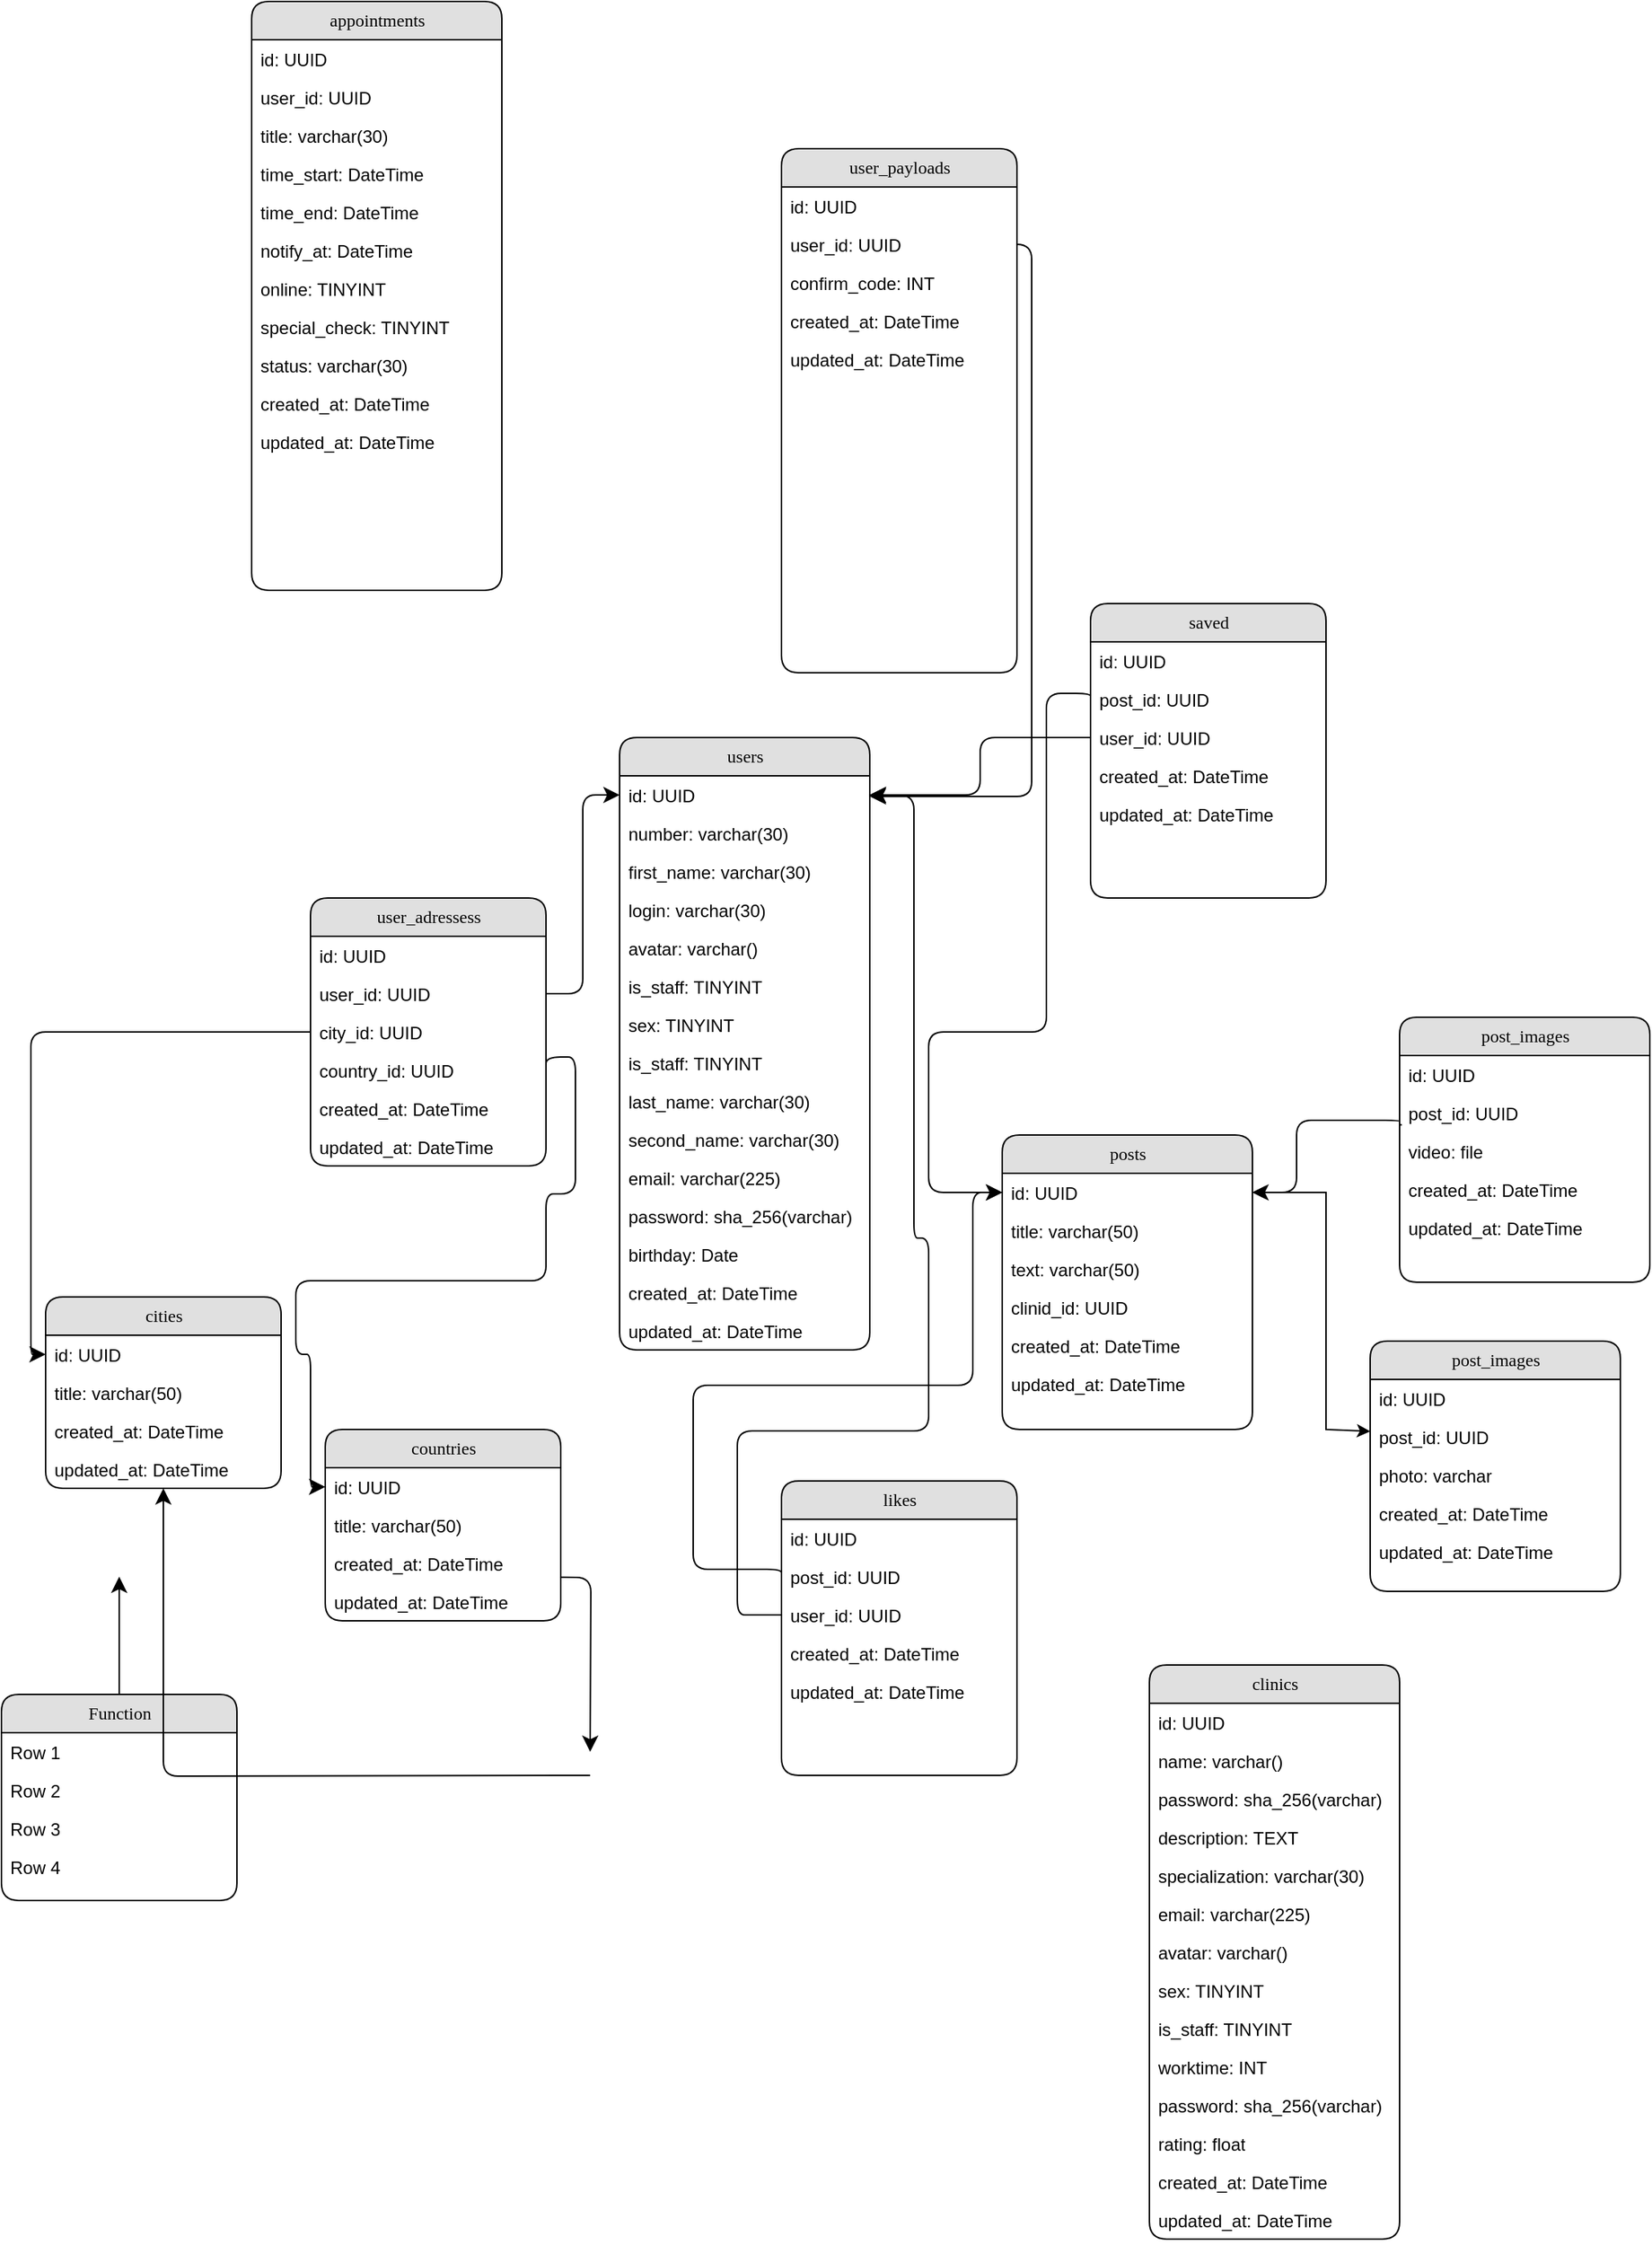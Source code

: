 <mxfile version="24.6.4" type="github">
  <diagram name="Page-1" id="b520641d-4fe3-3701-9064-5fc419738815">
    <mxGraphModel dx="1259" dy="1517" grid="1" gridSize="10" guides="1" tooltips="1" connect="1" arrows="1" fold="1" page="1" pageScale="1" pageWidth="1100" pageHeight="850" background="none" math="0" shadow="0">
      <root>
        <mxCell id="0" />
        <mxCell id="1" parent="0" />
        <mxCell id="21ea969265ad0168-10" value="users" style="swimlane;html=1;fontStyle=0;childLayout=stackLayout;horizontal=1;startSize=26;fillColor=#e0e0e0;horizontalStack=0;resizeParent=1;resizeLast=0;collapsible=1;marginBottom=0;swimlaneFillColor=#ffffff;align=center;rounded=1;shadow=0;comic=0;labelBackgroundColor=none;strokeWidth=1;fontFamily=Verdana;fontSize=12" parent="1" vertex="1">
          <mxGeometry x="580" y="-80" width="170" height="416" as="geometry">
            <mxRectangle x="580" y="-80" width="70" height="30" as="alternateBounds" />
          </mxGeometry>
        </mxCell>
        <mxCell id="21ea969265ad0168-11" value="id: UUID" style="text;html=1;strokeColor=none;fillColor=none;spacingLeft=4;spacingRight=4;whiteSpace=wrap;overflow=hidden;rotatable=0;points=[[0,0.5],[1,0.5]];portConstraint=eastwest;" parent="21ea969265ad0168-10" vertex="1">
          <mxGeometry y="26" width="170" height="26" as="geometry" />
        </mxCell>
        <mxCell id="21ea969265ad0168-12" value="number: varchar(30)" style="text;html=1;strokeColor=none;fillColor=none;spacingLeft=4;spacingRight=4;whiteSpace=wrap;overflow=hidden;rotatable=0;points=[[0,0.5],[1,0.5]];portConstraint=eastwest;" parent="21ea969265ad0168-10" vertex="1">
          <mxGeometry y="52" width="170" height="26" as="geometry" />
        </mxCell>
        <mxCell id="EZbsTzuhCGrnGk-oZidi-22" value="first_name: varchar(30)" style="text;html=1;strokeColor=none;fillColor=none;spacingLeft=4;spacingRight=4;whiteSpace=wrap;overflow=hidden;rotatable=0;points=[[0,0.5],[1,0.5]];portConstraint=eastwest;" vertex="1" parent="21ea969265ad0168-10">
          <mxGeometry y="78" width="170" height="26" as="geometry" />
        </mxCell>
        <mxCell id="EZbsTzuhCGrnGk-oZidi-29" value="login: varchar(30&lt;span style=&quot;background-color: initial;&quot;&gt;)&lt;/span&gt;" style="text;html=1;strokeColor=none;fillColor=none;spacingLeft=4;spacingRight=4;whiteSpace=wrap;overflow=hidden;rotatable=0;points=[[0,0.5],[1,0.5]];portConstraint=eastwest;" vertex="1" parent="21ea969265ad0168-10">
          <mxGeometry y="104" width="170" height="26" as="geometry" />
        </mxCell>
        <mxCell id="EZbsTzuhCGrnGk-oZidi-27" value="avatar: varchar(&lt;span style=&quot;background-color: initial;&quot;&gt;)&lt;/span&gt;" style="text;html=1;strokeColor=none;fillColor=none;spacingLeft=4;spacingRight=4;whiteSpace=wrap;overflow=hidden;rotatable=0;points=[[0,0.5],[1,0.5]];portConstraint=eastwest;" vertex="1" parent="21ea969265ad0168-10">
          <mxGeometry y="130" width="170" height="26" as="geometry" />
        </mxCell>
        <mxCell id="EZbsTzuhCGrnGk-oZidi-115" value="is_staff: TINYINT" style="text;html=1;strokeColor=none;fillColor=none;spacingLeft=4;spacingRight=4;whiteSpace=wrap;overflow=hidden;rotatable=0;points=[[0,0.5],[1,0.5]];portConstraint=eastwest;" vertex="1" parent="21ea969265ad0168-10">
          <mxGeometry y="156" width="170" height="26" as="geometry" />
        </mxCell>
        <mxCell id="EZbsTzuhCGrnGk-oZidi-25" value="sex: TINYINT" style="text;html=1;strokeColor=none;fillColor=none;spacingLeft=4;spacingRight=4;whiteSpace=wrap;overflow=hidden;rotatable=0;points=[[0,0.5],[1,0.5]];portConstraint=eastwest;" vertex="1" parent="21ea969265ad0168-10">
          <mxGeometry y="182" width="170" height="26" as="geometry" />
        </mxCell>
        <mxCell id="EZbsTzuhCGrnGk-oZidi-28" value="is_staff: TINYINT" style="text;html=1;strokeColor=none;fillColor=none;spacingLeft=4;spacingRight=4;whiteSpace=wrap;overflow=hidden;rotatable=0;points=[[0,0.5],[1,0.5]];portConstraint=eastwest;" vertex="1" parent="21ea969265ad0168-10">
          <mxGeometry y="208" width="170" height="26" as="geometry" />
        </mxCell>
        <mxCell id="EZbsTzuhCGrnGk-oZidi-24" value="last_name: varchar(30)" style="text;html=1;strokeColor=none;fillColor=none;spacingLeft=4;spacingRight=4;whiteSpace=wrap;overflow=hidden;rotatable=0;points=[[0,0.5],[1,0.5]];portConstraint=eastwest;" vertex="1" parent="21ea969265ad0168-10">
          <mxGeometry y="234" width="170" height="26" as="geometry" />
        </mxCell>
        <mxCell id="EZbsTzuhCGrnGk-oZidi-23" value="second_name: varchar(30)" style="text;html=1;strokeColor=none;fillColor=none;spacingLeft=4;spacingRight=4;whiteSpace=wrap;overflow=hidden;rotatable=0;points=[[0,0.5],[1,0.5]];portConstraint=eastwest;" vertex="1" parent="21ea969265ad0168-10">
          <mxGeometry y="260" width="170" height="26" as="geometry" />
        </mxCell>
        <mxCell id="21ea969265ad0168-52" value="email: varchar(225)" style="text;html=1;strokeColor=none;fillColor=none;spacingLeft=4;spacingRight=4;whiteSpace=wrap;overflow=hidden;rotatable=0;points=[[0,0.5],[1,0.5]];portConstraint=eastwest;" parent="21ea969265ad0168-10" vertex="1">
          <mxGeometry y="286" width="170" height="26" as="geometry" />
        </mxCell>
        <mxCell id="21ea969265ad0168-13" value="password: sha_256(varchar)" style="text;html=1;strokeColor=none;fillColor=none;spacingLeft=4;spacingRight=4;whiteSpace=wrap;overflow=hidden;rotatable=0;points=[[0,0.5],[1,0.5]];portConstraint=eastwest;" parent="21ea969265ad0168-10" vertex="1">
          <mxGeometry y="312" width="170" height="26" as="geometry" />
        </mxCell>
        <mxCell id="EZbsTzuhCGrnGk-oZidi-1" value="birthday: Date" style="text;html=1;strokeColor=none;fillColor=none;spacingLeft=4;spacingRight=4;whiteSpace=wrap;overflow=hidden;rotatable=0;points=[[0,0.5],[1,0.5]];portConstraint=eastwest;" vertex="1" parent="21ea969265ad0168-10">
          <mxGeometry y="338" width="170" height="26" as="geometry" />
        </mxCell>
        <mxCell id="EZbsTzuhCGrnGk-oZidi-26" value="created_at: DateTime" style="text;html=1;strokeColor=none;fillColor=none;spacingLeft=4;spacingRight=4;whiteSpace=wrap;overflow=hidden;rotatable=0;points=[[0,0.5],[1,0.5]];portConstraint=eastwest;" vertex="1" parent="21ea969265ad0168-10">
          <mxGeometry y="364" width="170" height="26" as="geometry" />
        </mxCell>
        <mxCell id="EZbsTzuhCGrnGk-oZidi-2" value="updated_at: DateTime" style="text;html=1;strokeColor=none;fillColor=none;spacingLeft=4;spacingRight=4;whiteSpace=wrap;overflow=hidden;rotatable=0;points=[[0,0.5],[1,0.5]];portConstraint=eastwest;" vertex="1" parent="21ea969265ad0168-10">
          <mxGeometry y="390" width="170" height="26" as="geometry" />
        </mxCell>
        <mxCell id="21ea969265ad0168-14" value="user_adressess" style="swimlane;html=1;fontStyle=0;childLayout=stackLayout;horizontal=1;startSize=26;fillColor=#e0e0e0;horizontalStack=0;resizeParent=1;resizeLast=0;collapsible=1;marginBottom=0;swimlaneFillColor=#ffffff;align=center;rounded=1;shadow=0;comic=0;labelBackgroundColor=none;strokeWidth=1;fontFamily=Verdana;fontSize=12" parent="1" vertex="1">
          <mxGeometry x="370" y="29" width="160" height="182" as="geometry" />
        </mxCell>
        <mxCell id="21ea969265ad0168-15" value="id: UUID" style="text;html=1;strokeColor=none;fillColor=none;spacingLeft=4;spacingRight=4;whiteSpace=wrap;overflow=hidden;rotatable=0;points=[[0,0.5],[1,0.5]];portConstraint=eastwest;" parent="21ea969265ad0168-14" vertex="1">
          <mxGeometry y="26" width="160" height="26" as="geometry" />
        </mxCell>
        <mxCell id="21ea969265ad0168-16" value="user_id: UUID" style="text;html=1;strokeColor=none;fillColor=none;spacingLeft=4;spacingRight=4;whiteSpace=wrap;overflow=hidden;rotatable=0;points=[[0,0.5],[1,0.5]];portConstraint=eastwest;" parent="21ea969265ad0168-14" vertex="1">
          <mxGeometry y="52" width="160" height="26" as="geometry" />
        </mxCell>
        <mxCell id="21ea969265ad0168-17" value="city_id: UUID" style="text;html=1;strokeColor=none;fillColor=none;spacingLeft=4;spacingRight=4;whiteSpace=wrap;overflow=hidden;rotatable=0;points=[[0,0.5],[1,0.5]];portConstraint=eastwest;" parent="21ea969265ad0168-14" vertex="1">
          <mxGeometry y="78" width="160" height="26" as="geometry" />
        </mxCell>
        <mxCell id="EZbsTzuhCGrnGk-oZidi-7" value="country_id: UUID" style="text;html=1;strokeColor=none;fillColor=none;spacingLeft=4;spacingRight=4;whiteSpace=wrap;overflow=hidden;rotatable=0;points=[[0,0.5],[1,0.5]];portConstraint=eastwest;" vertex="1" parent="21ea969265ad0168-14">
          <mxGeometry y="104" width="160" height="26" as="geometry" />
        </mxCell>
        <mxCell id="EZbsTzuhCGrnGk-oZidi-3" value="created_at: DateTime" style="text;html=1;strokeColor=none;fillColor=none;spacingLeft=4;spacingRight=4;whiteSpace=wrap;overflow=hidden;rotatable=0;points=[[0,0.5],[1,0.5]];portConstraint=eastwest;" vertex="1" parent="21ea969265ad0168-14">
          <mxGeometry y="130" width="160" height="26" as="geometry" />
        </mxCell>
        <mxCell id="EZbsTzuhCGrnGk-oZidi-4" value="updated_at: DateTime" style="text;html=1;strokeColor=none;fillColor=none;spacingLeft=4;spacingRight=4;whiteSpace=wrap;overflow=hidden;rotatable=0;points=[[0,0.5],[1,0.5]];portConstraint=eastwest;" vertex="1" parent="21ea969265ad0168-14">
          <mxGeometry y="156" width="160" height="26" as="geometry" />
        </mxCell>
        <mxCell id="21ea969265ad0168-18" value="Function" style="swimlane;html=1;fontStyle=0;childLayout=stackLayout;horizontal=1;startSize=26;fillColor=#e0e0e0;horizontalStack=0;resizeParent=1;resizeLast=0;collapsible=1;marginBottom=0;swimlaneFillColor=#ffffff;align=center;rounded=1;shadow=0;comic=0;labelBackgroundColor=none;strokeWidth=1;fontFamily=Verdana;fontSize=12" parent="1" vertex="1">
          <mxGeometry x="160" y="570" width="160" height="140" as="geometry" />
        </mxCell>
        <mxCell id="21ea969265ad0168-19" value="Row 1" style="text;html=1;strokeColor=none;fillColor=none;spacingLeft=4;spacingRight=4;whiteSpace=wrap;overflow=hidden;rotatable=0;points=[[0,0.5],[1,0.5]];portConstraint=eastwest;" parent="21ea969265ad0168-18" vertex="1">
          <mxGeometry y="26" width="160" height="26" as="geometry" />
        </mxCell>
        <mxCell id="21ea969265ad0168-20" value="Row 2" style="text;html=1;strokeColor=none;fillColor=none;spacingLeft=4;spacingRight=4;whiteSpace=wrap;overflow=hidden;rotatable=0;points=[[0,0.5],[1,0.5]];portConstraint=eastwest;" parent="21ea969265ad0168-18" vertex="1">
          <mxGeometry y="52" width="160" height="26" as="geometry" />
        </mxCell>
        <mxCell id="21ea969265ad0168-51" value="Row 3" style="text;html=1;strokeColor=none;fillColor=none;spacingLeft=4;spacingRight=4;whiteSpace=wrap;overflow=hidden;rotatable=0;points=[[0,0.5],[1,0.5]];portConstraint=eastwest;" parent="21ea969265ad0168-18" vertex="1">
          <mxGeometry y="78" width="160" height="26" as="geometry" />
        </mxCell>
        <mxCell id="21ea969265ad0168-21" value="Row 4" style="text;html=1;strokeColor=none;fillColor=none;spacingLeft=4;spacingRight=4;whiteSpace=wrap;overflow=hidden;rotatable=0;points=[[0,0.5],[1,0.5]];portConstraint=eastwest;" parent="21ea969265ad0168-18" vertex="1">
          <mxGeometry y="104" width="160" height="26" as="geometry" />
        </mxCell>
        <mxCell id="21ea969265ad0168-22" value="cities" style="swimlane;html=1;fontStyle=0;childLayout=stackLayout;horizontal=1;startSize=26;fillColor=#e0e0e0;horizontalStack=0;resizeParent=1;resizeLast=0;collapsible=1;marginBottom=0;swimlaneFillColor=#ffffff;align=center;rounded=1;shadow=0;comic=0;labelBackgroundColor=none;strokeWidth=1;fontFamily=Verdana;fontSize=12" parent="1" vertex="1">
          <mxGeometry x="190" y="300" width="160" height="130" as="geometry" />
        </mxCell>
        <mxCell id="21ea969265ad0168-23" value="id: UUID" style="text;html=1;strokeColor=none;fillColor=none;spacingLeft=4;spacingRight=4;whiteSpace=wrap;overflow=hidden;rotatable=0;points=[[0,0.5],[1,0.5]];portConstraint=eastwest;" parent="21ea969265ad0168-22" vertex="1">
          <mxGeometry y="26" width="160" height="26" as="geometry" />
        </mxCell>
        <mxCell id="21ea969265ad0168-24" value="title: varchar(50)" style="text;html=1;strokeColor=none;fillColor=none;spacingLeft=4;spacingRight=4;whiteSpace=wrap;overflow=hidden;rotatable=0;points=[[0,0.5],[1,0.5]];portConstraint=eastwest;" parent="21ea969265ad0168-22" vertex="1">
          <mxGeometry y="52" width="160" height="26" as="geometry" />
        </mxCell>
        <mxCell id="EZbsTzuhCGrnGk-oZidi-5" value="created_at: DateTime" style="text;html=1;strokeColor=none;fillColor=none;spacingLeft=4;spacingRight=4;whiteSpace=wrap;overflow=hidden;rotatable=0;points=[[0,0.5],[1,0.5]];portConstraint=eastwest;" vertex="1" parent="21ea969265ad0168-22">
          <mxGeometry y="78" width="160" height="26" as="geometry" />
        </mxCell>
        <mxCell id="EZbsTzuhCGrnGk-oZidi-6" value="updated_at: DateTime" style="text;html=1;strokeColor=none;fillColor=none;spacingLeft=4;spacingRight=4;whiteSpace=wrap;overflow=hidden;rotatable=0;points=[[0,0.5],[1,0.5]];portConstraint=eastwest;" vertex="1" parent="21ea969265ad0168-22">
          <mxGeometry y="104" width="160" height="26" as="geometry" />
        </mxCell>
        <mxCell id="21ea969265ad0168-31" style="edgeStyle=none;html=1;labelBackgroundColor=none;startFill=0;startSize=8;endFill=1;endSize=8;fontFamily=Verdana;fontSize=12;" parent="1" source="21ea969265ad0168-18" edge="1">
          <mxGeometry relative="1" as="geometry">
            <mxPoint x="240" y="490" as="targetPoint" />
          </mxGeometry>
        </mxCell>
        <mxCell id="21ea969265ad0168-34" value="" style="edgeStyle=orthogonalEdgeStyle;html=1;labelBackgroundColor=none;startFill=0;startSize=8;endFill=1;endSize=8;fontFamily=Verdana;fontSize=12;" parent="1" edge="1">
          <mxGeometry x="-0.134" y="32" relative="1" as="geometry">
            <mxPoint as="offset" />
            <mxPoint x="447.514" y="490" as="sourcePoint" />
            <mxPoint x="560" y="609" as="targetPoint" />
          </mxGeometry>
        </mxCell>
        <mxCell id="21ea969265ad0168-35" style="edgeStyle=orthogonalEdgeStyle;html=1;labelBackgroundColor=none;startFill=0;startSize=8;endFill=1;endSize=8;fontFamily=Verdana;fontSize=12;entryX=0;entryY=0.5;entryDx=0;entryDy=0;" parent="1" source="21ea969265ad0168-17" target="21ea969265ad0168-23" edge="1">
          <mxGeometry relative="1" as="geometry">
            <Array as="points" />
          </mxGeometry>
        </mxCell>
        <mxCell id="21ea969265ad0168-37" style="edgeStyle=orthogonalEdgeStyle;html=1;labelBackgroundColor=none;startFill=0;startSize=8;endFill=1;endSize=8;fontFamily=Verdana;fontSize=12;" parent="1" target="21ea969265ad0168-22" edge="1">
          <mxGeometry relative="1" as="geometry">
            <mxPoint x="560" y="625" as="sourcePoint" />
          </mxGeometry>
        </mxCell>
        <mxCell id="21ea969265ad0168-42" style="edgeStyle=orthogonalEdgeStyle;html=1;exitX=1;exitY=0.5;entryX=0;entryY=0.5;labelBackgroundColor=none;startFill=0;startSize=8;endFill=1;endSize=8;fontFamily=Verdana;fontSize=12;entryDx=0;entryDy=0;" parent="1" source="21ea969265ad0168-16" target="21ea969265ad0168-11" edge="1">
          <mxGeometry relative="1" as="geometry">
            <Array as="points" />
          </mxGeometry>
        </mxCell>
        <mxCell id="21ea969265ad0168-50" style="edgeStyle=elbowEdgeStyle;html=1;labelBackgroundColor=none;startFill=0;startSize=8;endFill=1;endSize=8;fontFamily=Verdana;fontSize=12;elbow=vertical;exitX=0;exitY=0.5;exitDx=0;exitDy=0;" parent="1" target="21ea969265ad0168-11" edge="1" source="EZbsTzuhCGrnGk-oZidi-16">
          <mxGeometry relative="1" as="geometry">
            <mxPoint x="810.0" y="30.0" as="targetPoint" />
            <mxPoint x="938.13" y="161.44" as="sourcePoint" />
            <Array as="points">
              <mxPoint x="860" y="-40" />
            </Array>
          </mxGeometry>
        </mxCell>
        <mxCell id="EZbsTzuhCGrnGk-oZidi-8" value="countries" style="swimlane;html=1;fontStyle=0;childLayout=stackLayout;horizontal=1;startSize=26;fillColor=#e0e0e0;horizontalStack=0;resizeParent=1;resizeLast=0;collapsible=1;marginBottom=0;swimlaneFillColor=#ffffff;align=center;rounded=1;shadow=0;comic=0;labelBackgroundColor=none;strokeWidth=1;fontFamily=Verdana;fontSize=12" vertex="1" parent="1">
          <mxGeometry x="380" y="390" width="160" height="130" as="geometry" />
        </mxCell>
        <mxCell id="EZbsTzuhCGrnGk-oZidi-9" value="id: UUID" style="text;html=1;strokeColor=none;fillColor=none;spacingLeft=4;spacingRight=4;whiteSpace=wrap;overflow=hidden;rotatable=0;points=[[0,0.5],[1,0.5]];portConstraint=eastwest;" vertex="1" parent="EZbsTzuhCGrnGk-oZidi-8">
          <mxGeometry y="26" width="160" height="26" as="geometry" />
        </mxCell>
        <mxCell id="EZbsTzuhCGrnGk-oZidi-10" value="title: varchar(50)" style="text;html=1;strokeColor=none;fillColor=none;spacingLeft=4;spacingRight=4;whiteSpace=wrap;overflow=hidden;rotatable=0;points=[[0,0.5],[1,0.5]];portConstraint=eastwest;" vertex="1" parent="EZbsTzuhCGrnGk-oZidi-8">
          <mxGeometry y="52" width="160" height="26" as="geometry" />
        </mxCell>
        <mxCell id="EZbsTzuhCGrnGk-oZidi-11" value="created_at: DateTime" style="text;html=1;strokeColor=none;fillColor=none;spacingLeft=4;spacingRight=4;whiteSpace=wrap;overflow=hidden;rotatable=0;points=[[0,0.5],[1,0.5]];portConstraint=eastwest;" vertex="1" parent="EZbsTzuhCGrnGk-oZidi-8">
          <mxGeometry y="78" width="160" height="26" as="geometry" />
        </mxCell>
        <mxCell id="EZbsTzuhCGrnGk-oZidi-12" value="updated_at: DateTime" style="text;html=1;strokeColor=none;fillColor=none;spacingLeft=4;spacingRight=4;whiteSpace=wrap;overflow=hidden;rotatable=0;points=[[0,0.5],[1,0.5]];portConstraint=eastwest;" vertex="1" parent="EZbsTzuhCGrnGk-oZidi-8">
          <mxGeometry y="104" width="160" height="26" as="geometry" />
        </mxCell>
        <mxCell id="EZbsTzuhCGrnGk-oZidi-13" style="edgeStyle=orthogonalEdgeStyle;html=1;labelBackgroundColor=none;startFill=0;startSize=8;endFill=1;endSize=8;fontFamily=Verdana;fontSize=12;exitX=1;exitY=0.5;exitDx=0;exitDy=0;entryX=0;entryY=0.5;entryDx=0;entryDy=0;" edge="1" parent="1" source="EZbsTzuhCGrnGk-oZidi-7" target="EZbsTzuhCGrnGk-oZidi-9">
          <mxGeometry relative="1" as="geometry">
            <Array as="points">
              <mxPoint x="530" y="137" />
              <mxPoint x="550" y="137" />
              <mxPoint x="550" y="230" />
              <mxPoint x="530" y="230" />
              <mxPoint x="530" y="289" />
              <mxPoint x="360" y="289" />
              <mxPoint x="360" y="339" />
              <mxPoint x="370" y="339" />
              <mxPoint x="370" y="429" />
            </Array>
            <mxPoint x="624.5" y="-20" as="sourcePoint" />
            <mxPoint x="704.5" y="302" as="targetPoint" />
          </mxGeometry>
        </mxCell>
        <mxCell id="EZbsTzuhCGrnGk-oZidi-14" value="user_payloads" style="swimlane;html=1;fontStyle=0;childLayout=stackLayout;horizontal=1;startSize=26;fillColor=#e0e0e0;horizontalStack=0;resizeParent=1;resizeLast=0;collapsible=1;marginBottom=0;swimlaneFillColor=#ffffff;align=center;rounded=1;shadow=0;comic=0;labelBackgroundColor=none;strokeWidth=1;fontFamily=Verdana;fontSize=12" vertex="1" parent="1">
          <mxGeometry x="690" y="-480" width="160" height="356" as="geometry" />
        </mxCell>
        <mxCell id="EZbsTzuhCGrnGk-oZidi-15" value="id: UUID" style="text;html=1;strokeColor=none;fillColor=none;spacingLeft=4;spacingRight=4;whiteSpace=wrap;overflow=hidden;rotatable=0;points=[[0,0.5],[1,0.5]];portConstraint=eastwest;" vertex="1" parent="EZbsTzuhCGrnGk-oZidi-14">
          <mxGeometry y="26" width="160" height="26" as="geometry" />
        </mxCell>
        <mxCell id="EZbsTzuhCGrnGk-oZidi-16" value="user_id: UUID" style="text;html=1;strokeColor=none;fillColor=none;spacingLeft=4;spacingRight=4;whiteSpace=wrap;overflow=hidden;rotatable=0;points=[[0,0.5],[1,0.5]];portConstraint=eastwest;" vertex="1" parent="EZbsTzuhCGrnGk-oZidi-14">
          <mxGeometry y="52" width="160" height="26" as="geometry" />
        </mxCell>
        <mxCell id="EZbsTzuhCGrnGk-oZidi-17" value="confirm_code: INT" style="text;html=1;strokeColor=none;fillColor=none;spacingLeft=4;spacingRight=4;whiteSpace=wrap;overflow=hidden;rotatable=0;points=[[0,0.5],[1,0.5]];portConstraint=eastwest;" vertex="1" parent="EZbsTzuhCGrnGk-oZidi-14">
          <mxGeometry y="78" width="160" height="26" as="geometry" />
        </mxCell>
        <mxCell id="EZbsTzuhCGrnGk-oZidi-19" value="created_at: DateTime" style="text;html=1;strokeColor=none;fillColor=none;spacingLeft=4;spacingRight=4;whiteSpace=wrap;overflow=hidden;rotatable=0;points=[[0,0.5],[1,0.5]];portConstraint=eastwest;" vertex="1" parent="EZbsTzuhCGrnGk-oZidi-14">
          <mxGeometry y="104" width="160" height="26" as="geometry" />
        </mxCell>
        <mxCell id="EZbsTzuhCGrnGk-oZidi-20" value="updated_at: DateTime" style="text;html=1;strokeColor=none;fillColor=none;spacingLeft=4;spacingRight=4;whiteSpace=wrap;overflow=hidden;rotatable=0;points=[[0,0.5],[1,0.5]];portConstraint=eastwest;" vertex="1" parent="EZbsTzuhCGrnGk-oZidi-14">
          <mxGeometry y="130" width="160" height="26" as="geometry" />
        </mxCell>
        <mxCell id="EZbsTzuhCGrnGk-oZidi-30" value="posts" style="swimlane;html=1;fontStyle=0;childLayout=stackLayout;horizontal=1;startSize=26;fillColor=#e0e0e0;horizontalStack=0;resizeParent=1;resizeLast=0;collapsible=1;marginBottom=0;swimlaneFillColor=#ffffff;align=center;rounded=1;shadow=0;comic=0;labelBackgroundColor=none;strokeWidth=1;fontFamily=Verdana;fontSize=12" vertex="1" parent="1">
          <mxGeometry x="840" y="190" width="170" height="200" as="geometry">
            <mxRectangle x="580" y="-80" width="70" height="30" as="alternateBounds" />
          </mxGeometry>
        </mxCell>
        <mxCell id="EZbsTzuhCGrnGk-oZidi-31" value="id: UUID" style="text;html=1;strokeColor=none;fillColor=none;spacingLeft=4;spacingRight=4;whiteSpace=wrap;overflow=hidden;rotatable=0;points=[[0,0.5],[1,0.5]];portConstraint=eastwest;" vertex="1" parent="EZbsTzuhCGrnGk-oZidi-30">
          <mxGeometry y="26" width="170" height="26" as="geometry" />
        </mxCell>
        <mxCell id="EZbsTzuhCGrnGk-oZidi-32" value="title: varchar(50)" style="text;html=1;strokeColor=none;fillColor=none;spacingLeft=4;spacingRight=4;whiteSpace=wrap;overflow=hidden;rotatable=0;points=[[0,0.5],[1,0.5]];portConstraint=eastwest;" vertex="1" parent="EZbsTzuhCGrnGk-oZidi-30">
          <mxGeometry y="52" width="170" height="26" as="geometry" />
        </mxCell>
        <mxCell id="EZbsTzuhCGrnGk-oZidi-33" value="text: varchar(50)" style="text;html=1;strokeColor=none;fillColor=none;spacingLeft=4;spacingRight=4;whiteSpace=wrap;overflow=hidden;rotatable=0;points=[[0,0.5],[1,0.5]];portConstraint=eastwest;" vertex="1" parent="EZbsTzuhCGrnGk-oZidi-30">
          <mxGeometry y="78" width="170" height="26" as="geometry" />
        </mxCell>
        <mxCell id="EZbsTzuhCGrnGk-oZidi-34" value="clinid_id: UUID" style="text;html=1;strokeColor=none;fillColor=none;spacingLeft=4;spacingRight=4;whiteSpace=wrap;overflow=hidden;rotatable=0;points=[[0,0.5],[1,0.5]];portConstraint=eastwest;" vertex="1" parent="EZbsTzuhCGrnGk-oZidi-30">
          <mxGeometry y="104" width="170" height="26" as="geometry" />
        </mxCell>
        <mxCell id="EZbsTzuhCGrnGk-oZidi-43" value="created_at: DateTime" style="text;html=1;strokeColor=none;fillColor=none;spacingLeft=4;spacingRight=4;whiteSpace=wrap;overflow=hidden;rotatable=0;points=[[0,0.5],[1,0.5]];portConstraint=eastwest;" vertex="1" parent="EZbsTzuhCGrnGk-oZidi-30">
          <mxGeometry y="130" width="170" height="26" as="geometry" />
        </mxCell>
        <mxCell id="EZbsTzuhCGrnGk-oZidi-44" value="updated_at: DateTime" style="text;html=1;strokeColor=none;fillColor=none;spacingLeft=4;spacingRight=4;whiteSpace=wrap;overflow=hidden;rotatable=0;points=[[0,0.5],[1,0.5]];portConstraint=eastwest;" vertex="1" parent="EZbsTzuhCGrnGk-oZidi-30">
          <mxGeometry y="156" width="170" height="26" as="geometry" />
        </mxCell>
        <mxCell id="EZbsTzuhCGrnGk-oZidi-45" value="clinics" style="swimlane;html=1;fontStyle=0;childLayout=stackLayout;horizontal=1;startSize=26;fillColor=#e0e0e0;horizontalStack=0;resizeParent=1;resizeLast=0;collapsible=1;marginBottom=0;swimlaneFillColor=#ffffff;align=center;rounded=1;shadow=0;comic=0;labelBackgroundColor=none;strokeWidth=1;fontFamily=Verdana;fontSize=12" vertex="1" parent="1">
          <mxGeometry x="940" y="550" width="170" height="390" as="geometry">
            <mxRectangle x="580" y="-80" width="70" height="30" as="alternateBounds" />
          </mxGeometry>
        </mxCell>
        <mxCell id="EZbsTzuhCGrnGk-oZidi-46" value="id: UUID" style="text;html=1;strokeColor=none;fillColor=none;spacingLeft=4;spacingRight=4;whiteSpace=wrap;overflow=hidden;rotatable=0;points=[[0,0.5],[1,0.5]];portConstraint=eastwest;" vertex="1" parent="EZbsTzuhCGrnGk-oZidi-45">
          <mxGeometry y="26" width="170" height="26" as="geometry" />
        </mxCell>
        <mxCell id="EZbsTzuhCGrnGk-oZidi-47" value="name: varchar()" style="text;html=1;strokeColor=none;fillColor=none;spacingLeft=4;spacingRight=4;whiteSpace=wrap;overflow=hidden;rotatable=0;points=[[0,0.5],[1,0.5]];portConstraint=eastwest;" vertex="1" parent="EZbsTzuhCGrnGk-oZidi-45">
          <mxGeometry y="52" width="170" height="26" as="geometry" />
        </mxCell>
        <mxCell id="EZbsTzuhCGrnGk-oZidi-48" value="password: sha_256(varchar)" style="text;html=1;strokeColor=none;fillColor=none;spacingLeft=4;spacingRight=4;whiteSpace=wrap;overflow=hidden;rotatable=0;points=[[0,0.5],[1,0.5]];portConstraint=eastwest;" vertex="1" parent="EZbsTzuhCGrnGk-oZidi-45">
          <mxGeometry y="78" width="170" height="26" as="geometry" />
        </mxCell>
        <mxCell id="EZbsTzuhCGrnGk-oZidi-49" value="description: TEXT" style="text;html=1;strokeColor=none;fillColor=none;spacingLeft=4;spacingRight=4;whiteSpace=wrap;overflow=hidden;rotatable=0;points=[[0,0.5],[1,0.5]];portConstraint=eastwest;" vertex="1" parent="EZbsTzuhCGrnGk-oZidi-45">
          <mxGeometry y="104" width="170" height="26" as="geometry" />
        </mxCell>
        <mxCell id="EZbsTzuhCGrnGk-oZidi-53" value="specialization: varchar(30)" style="text;html=1;strokeColor=none;fillColor=none;spacingLeft=4;spacingRight=4;whiteSpace=wrap;overflow=hidden;rotatable=0;points=[[0,0.5],[1,0.5]];portConstraint=eastwest;" vertex="1" parent="EZbsTzuhCGrnGk-oZidi-45">
          <mxGeometry y="130" width="170" height="26" as="geometry" />
        </mxCell>
        <mxCell id="EZbsTzuhCGrnGk-oZidi-55" value="email: varchar(225)" style="text;html=1;strokeColor=none;fillColor=none;spacingLeft=4;spacingRight=4;whiteSpace=wrap;overflow=hidden;rotatable=0;points=[[0,0.5],[1,0.5]];portConstraint=eastwest;" vertex="1" parent="EZbsTzuhCGrnGk-oZidi-45">
          <mxGeometry y="156" width="170" height="26" as="geometry" />
        </mxCell>
        <mxCell id="EZbsTzuhCGrnGk-oZidi-50" value="avatar: varchar(&lt;span style=&quot;background-color: initial;&quot;&gt;)&lt;/span&gt;" style="text;html=1;strokeColor=none;fillColor=none;spacingLeft=4;spacingRight=4;whiteSpace=wrap;overflow=hidden;rotatable=0;points=[[0,0.5],[1,0.5]];portConstraint=eastwest;" vertex="1" parent="EZbsTzuhCGrnGk-oZidi-45">
          <mxGeometry y="182" width="170" height="26" as="geometry" />
        </mxCell>
        <mxCell id="EZbsTzuhCGrnGk-oZidi-51" value="sex: TINYINT" style="text;html=1;strokeColor=none;fillColor=none;spacingLeft=4;spacingRight=4;whiteSpace=wrap;overflow=hidden;rotatable=0;points=[[0,0.5],[1,0.5]];portConstraint=eastwest;" vertex="1" parent="EZbsTzuhCGrnGk-oZidi-45">
          <mxGeometry y="208" width="170" height="26" as="geometry" />
        </mxCell>
        <mxCell id="EZbsTzuhCGrnGk-oZidi-52" value="is_staff: TINYINT" style="text;html=1;strokeColor=none;fillColor=none;spacingLeft=4;spacingRight=4;whiteSpace=wrap;overflow=hidden;rotatable=0;points=[[0,0.5],[1,0.5]];portConstraint=eastwest;" vertex="1" parent="EZbsTzuhCGrnGk-oZidi-45">
          <mxGeometry y="234" width="170" height="26" as="geometry" />
        </mxCell>
        <mxCell id="EZbsTzuhCGrnGk-oZidi-54" value="worktime: INT" style="text;html=1;strokeColor=none;fillColor=none;spacingLeft=4;spacingRight=4;whiteSpace=wrap;overflow=hidden;rotatable=0;points=[[0,0.5],[1,0.5]];portConstraint=eastwest;" vertex="1" parent="EZbsTzuhCGrnGk-oZidi-45">
          <mxGeometry y="260" width="170" height="26" as="geometry" />
        </mxCell>
        <mxCell id="EZbsTzuhCGrnGk-oZidi-56" value="password: sha_256(varchar)" style="text;html=1;strokeColor=none;fillColor=none;spacingLeft=4;spacingRight=4;whiteSpace=wrap;overflow=hidden;rotatable=0;points=[[0,0.5],[1,0.5]];portConstraint=eastwest;" vertex="1" parent="EZbsTzuhCGrnGk-oZidi-45">
          <mxGeometry y="286" width="170" height="26" as="geometry" />
        </mxCell>
        <mxCell id="EZbsTzuhCGrnGk-oZidi-57" value="rating: float" style="text;html=1;strokeColor=none;fillColor=none;spacingLeft=4;spacingRight=4;whiteSpace=wrap;overflow=hidden;rotatable=0;points=[[0,0.5],[1,0.5]];portConstraint=eastwest;" vertex="1" parent="EZbsTzuhCGrnGk-oZidi-45">
          <mxGeometry y="312" width="170" height="26" as="geometry" />
        </mxCell>
        <mxCell id="EZbsTzuhCGrnGk-oZidi-58" value="created_at: DateTime" style="text;html=1;strokeColor=none;fillColor=none;spacingLeft=4;spacingRight=4;whiteSpace=wrap;overflow=hidden;rotatable=0;points=[[0,0.5],[1,0.5]];portConstraint=eastwest;" vertex="1" parent="EZbsTzuhCGrnGk-oZidi-45">
          <mxGeometry y="338" width="170" height="26" as="geometry" />
        </mxCell>
        <mxCell id="EZbsTzuhCGrnGk-oZidi-59" value="updated_at: DateTime" style="text;html=1;strokeColor=none;fillColor=none;spacingLeft=4;spacingRight=4;whiteSpace=wrap;overflow=hidden;rotatable=0;points=[[0,0.5],[1,0.5]];portConstraint=eastwest;" vertex="1" parent="EZbsTzuhCGrnGk-oZidi-45">
          <mxGeometry y="364" width="170" height="26" as="geometry" />
        </mxCell>
        <mxCell id="EZbsTzuhCGrnGk-oZidi-60" value="post_images" style="swimlane;html=1;fontStyle=0;childLayout=stackLayout;horizontal=1;startSize=26;fillColor=#e0e0e0;horizontalStack=0;resizeParent=1;resizeLast=0;collapsible=1;marginBottom=0;swimlaneFillColor=#ffffff;align=center;rounded=1;shadow=0;comic=0;labelBackgroundColor=none;strokeWidth=1;fontFamily=Verdana;fontSize=12" vertex="1" parent="1">
          <mxGeometry x="1110" y="110" width="170" height="180" as="geometry">
            <mxRectangle x="580" y="-80" width="70" height="30" as="alternateBounds" />
          </mxGeometry>
        </mxCell>
        <mxCell id="EZbsTzuhCGrnGk-oZidi-61" value="id: UUID" style="text;html=1;strokeColor=none;fillColor=none;spacingLeft=4;spacingRight=4;whiteSpace=wrap;overflow=hidden;rotatable=0;points=[[0,0.5],[1,0.5]];portConstraint=eastwest;" vertex="1" parent="EZbsTzuhCGrnGk-oZidi-60">
          <mxGeometry y="26" width="170" height="26" as="geometry" />
        </mxCell>
        <mxCell id="EZbsTzuhCGrnGk-oZidi-62" value="post_id: UUID" style="text;html=1;strokeColor=none;fillColor=none;spacingLeft=4;spacingRight=4;whiteSpace=wrap;overflow=hidden;rotatable=0;points=[[0,0.5],[1,0.5]];portConstraint=eastwest;" vertex="1" parent="EZbsTzuhCGrnGk-oZidi-60">
          <mxGeometry y="52" width="170" height="26" as="geometry" />
        </mxCell>
        <mxCell id="EZbsTzuhCGrnGk-oZidi-63" value="video: file" style="text;html=1;strokeColor=none;fillColor=none;spacingLeft=4;spacingRight=4;whiteSpace=wrap;overflow=hidden;rotatable=0;points=[[0,0.5],[1,0.5]];portConstraint=eastwest;" vertex="1" parent="EZbsTzuhCGrnGk-oZidi-60">
          <mxGeometry y="78" width="170" height="26" as="geometry" />
        </mxCell>
        <mxCell id="EZbsTzuhCGrnGk-oZidi-65" value="created_at: DateTime" style="text;html=1;strokeColor=none;fillColor=none;spacingLeft=4;spacingRight=4;whiteSpace=wrap;overflow=hidden;rotatable=0;points=[[0,0.5],[1,0.5]];portConstraint=eastwest;" vertex="1" parent="EZbsTzuhCGrnGk-oZidi-60">
          <mxGeometry y="104" width="170" height="26" as="geometry" />
        </mxCell>
        <mxCell id="EZbsTzuhCGrnGk-oZidi-66" value="updated_at: DateTime" style="text;html=1;strokeColor=none;fillColor=none;spacingLeft=4;spacingRight=4;whiteSpace=wrap;overflow=hidden;rotatable=0;points=[[0,0.5],[1,0.5]];portConstraint=eastwest;" vertex="1" parent="EZbsTzuhCGrnGk-oZidi-60">
          <mxGeometry y="130" width="170" height="26" as="geometry" />
        </mxCell>
        <mxCell id="EZbsTzuhCGrnGk-oZidi-69" style="edgeStyle=orthogonalEdgeStyle;html=1;labelBackgroundColor=none;startFill=0;startSize=8;endFill=1;endSize=8;fontFamily=Verdana;fontSize=12;exitX=0.009;exitY=0.814;exitDx=0;exitDy=0;exitPerimeter=0;" edge="1" parent="1" source="EZbsTzuhCGrnGk-oZidi-62" target="EZbsTzuhCGrnGk-oZidi-31">
          <mxGeometry relative="1" as="geometry">
            <Array as="points">
              <mxPoint x="1110" y="183" />
              <mxPoint x="1110" y="180" />
              <mxPoint x="1040" y="180" />
              <mxPoint x="1040" y="229" />
            </Array>
            <mxPoint x="1025" y="98" as="sourcePoint" />
            <mxPoint x="880" y="390" as="targetPoint" />
          </mxGeometry>
        </mxCell>
        <mxCell id="EZbsTzuhCGrnGk-oZidi-70" value="post_images" style="swimlane;html=1;fontStyle=0;childLayout=stackLayout;horizontal=1;startSize=26;fillColor=#e0e0e0;horizontalStack=0;resizeParent=1;resizeLast=0;collapsible=1;marginBottom=0;swimlaneFillColor=#ffffff;align=center;rounded=1;shadow=0;comic=0;labelBackgroundColor=none;strokeWidth=1;fontFamily=Verdana;fontSize=12" vertex="1" parent="1">
          <mxGeometry x="1090" y="330" width="170" height="170" as="geometry">
            <mxRectangle x="580" y="-80" width="70" height="30" as="alternateBounds" />
          </mxGeometry>
        </mxCell>
        <mxCell id="EZbsTzuhCGrnGk-oZidi-71" value="id: UUID" style="text;html=1;strokeColor=none;fillColor=none;spacingLeft=4;spacingRight=4;whiteSpace=wrap;overflow=hidden;rotatable=0;points=[[0,0.5],[1,0.5]];portConstraint=eastwest;" vertex="1" parent="EZbsTzuhCGrnGk-oZidi-70">
          <mxGeometry y="26" width="170" height="26" as="geometry" />
        </mxCell>
        <mxCell id="EZbsTzuhCGrnGk-oZidi-72" value="post_id: UUID" style="text;html=1;strokeColor=none;fillColor=none;spacingLeft=4;spacingRight=4;whiteSpace=wrap;overflow=hidden;rotatable=0;points=[[0,0.5],[1,0.5]];portConstraint=eastwest;" vertex="1" parent="EZbsTzuhCGrnGk-oZidi-70">
          <mxGeometry y="52" width="170" height="26" as="geometry" />
        </mxCell>
        <mxCell id="EZbsTzuhCGrnGk-oZidi-73" value="photo: varchar" style="text;html=1;strokeColor=none;fillColor=none;spacingLeft=4;spacingRight=4;whiteSpace=wrap;overflow=hidden;rotatable=0;points=[[0,0.5],[1,0.5]];portConstraint=eastwest;" vertex="1" parent="EZbsTzuhCGrnGk-oZidi-70">
          <mxGeometry y="78" width="170" height="26" as="geometry" />
        </mxCell>
        <mxCell id="EZbsTzuhCGrnGk-oZidi-74" value="created_at: DateTime" style="text;html=1;strokeColor=none;fillColor=none;spacingLeft=4;spacingRight=4;whiteSpace=wrap;overflow=hidden;rotatable=0;points=[[0,0.5],[1,0.5]];portConstraint=eastwest;" vertex="1" parent="EZbsTzuhCGrnGk-oZidi-70">
          <mxGeometry y="104" width="170" height="26" as="geometry" />
        </mxCell>
        <mxCell id="EZbsTzuhCGrnGk-oZidi-75" value="updated_at: DateTime" style="text;html=1;strokeColor=none;fillColor=none;spacingLeft=4;spacingRight=4;whiteSpace=wrap;overflow=hidden;rotatable=0;points=[[0,0.5],[1,0.5]];portConstraint=eastwest;" vertex="1" parent="EZbsTzuhCGrnGk-oZidi-70">
          <mxGeometry y="130" width="170" height="26" as="geometry" />
        </mxCell>
        <mxCell id="EZbsTzuhCGrnGk-oZidi-77" value="" style="endArrow=classic;startArrow=classic;html=1;rounded=0;" edge="1" parent="1" source="EZbsTzuhCGrnGk-oZidi-72" target="EZbsTzuhCGrnGk-oZidi-31">
          <mxGeometry width="50" height="50" relative="1" as="geometry">
            <mxPoint x="1090" y="420" as="sourcePoint" />
            <mxPoint x="1140" y="370" as="targetPoint" />
            <Array as="points">
              <mxPoint x="1060" y="390" />
              <mxPoint x="1060" y="229" />
            </Array>
          </mxGeometry>
        </mxCell>
        <mxCell id="EZbsTzuhCGrnGk-oZidi-85" value="" style="edgeStyle=orthogonalEdgeStyle;html=1;labelBackgroundColor=none;startFill=0;startSize=8;endFill=1;endSize=8;fontFamily=Verdana;fontSize=12;entryX=0;entryY=0.5;entryDx=0;entryDy=0;exitX=0;exitY=0.5;exitDx=0;exitDy=0;" edge="1" parent="1" source="EZbsTzuhCGrnGk-oZidi-80" target="EZbsTzuhCGrnGk-oZidi-31">
          <mxGeometry x="-0.134" y="32" relative="1" as="geometry">
            <mxPoint as="offset" />
            <mxPoint x="530.004" y="425" as="sourcePoint" />
            <mxPoint x="642.49" y="544" as="targetPoint" />
            <Array as="points">
              <mxPoint x="900" y="-110" />
              <mxPoint x="870" y="-110" />
              <mxPoint x="870" y="120" />
              <mxPoint x="790" y="120" />
              <mxPoint x="790" y="229" />
            </Array>
          </mxGeometry>
        </mxCell>
        <mxCell id="EZbsTzuhCGrnGk-oZidi-78" value="saved" style="swimlane;html=1;fontStyle=0;childLayout=stackLayout;horizontal=1;startSize=26;fillColor=#e0e0e0;horizontalStack=0;resizeParent=1;resizeLast=0;collapsible=1;marginBottom=0;swimlaneFillColor=#ffffff;align=center;rounded=1;shadow=0;comic=0;labelBackgroundColor=none;strokeWidth=1;fontFamily=Verdana;fontSize=12" vertex="1" parent="1">
          <mxGeometry x="900" y="-171" width="160" height="200" as="geometry">
            <mxRectangle x="580" y="-80" width="70" height="30" as="alternateBounds" />
          </mxGeometry>
        </mxCell>
        <mxCell id="EZbsTzuhCGrnGk-oZidi-79" value="id: UUID" style="text;html=1;strokeColor=none;fillColor=none;spacingLeft=4;spacingRight=4;whiteSpace=wrap;overflow=hidden;rotatable=0;points=[[0,0.5],[1,0.5]];portConstraint=eastwest;" vertex="1" parent="EZbsTzuhCGrnGk-oZidi-78">
          <mxGeometry y="26" width="160" height="26" as="geometry" />
        </mxCell>
        <mxCell id="EZbsTzuhCGrnGk-oZidi-80" value="post_id: UUID" style="text;html=1;strokeColor=none;fillColor=none;spacingLeft=4;spacingRight=4;whiteSpace=wrap;overflow=hidden;rotatable=0;points=[[0,0.5],[1,0.5]];portConstraint=eastwest;" vertex="1" parent="EZbsTzuhCGrnGk-oZidi-78">
          <mxGeometry y="52" width="160" height="26" as="geometry" />
        </mxCell>
        <mxCell id="EZbsTzuhCGrnGk-oZidi-81" value="user_id: UUID" style="text;html=1;strokeColor=none;fillColor=none;spacingLeft=4;spacingRight=4;whiteSpace=wrap;overflow=hidden;rotatable=0;points=[[0,0.5],[1,0.5]];portConstraint=eastwest;" vertex="1" parent="EZbsTzuhCGrnGk-oZidi-78">
          <mxGeometry y="78" width="160" height="26" as="geometry" />
        </mxCell>
        <mxCell id="EZbsTzuhCGrnGk-oZidi-83" value="created_at: DateTime" style="text;html=1;strokeColor=none;fillColor=none;spacingLeft=4;spacingRight=4;whiteSpace=wrap;overflow=hidden;rotatable=0;points=[[0,0.5],[1,0.5]];portConstraint=eastwest;" vertex="1" parent="EZbsTzuhCGrnGk-oZidi-78">
          <mxGeometry y="104" width="160" height="26" as="geometry" />
        </mxCell>
        <mxCell id="EZbsTzuhCGrnGk-oZidi-84" value="updated_at: DateTime" style="text;html=1;strokeColor=none;fillColor=none;spacingLeft=4;spacingRight=4;whiteSpace=wrap;overflow=hidden;rotatable=0;points=[[0,0.5],[1,0.5]];portConstraint=eastwest;" vertex="1" parent="EZbsTzuhCGrnGk-oZidi-78">
          <mxGeometry y="130" width="160" height="26" as="geometry" />
        </mxCell>
        <mxCell id="EZbsTzuhCGrnGk-oZidi-88" style="edgeStyle=orthogonalEdgeStyle;html=1;labelBackgroundColor=none;startFill=0;startSize=8;endFill=1;endSize=8;fontFamily=Verdana;fontSize=12;exitX=0;exitY=0.5;exitDx=0;exitDy=0;entryX=1;entryY=0.5;entryDx=0;entryDy=0;" edge="1" parent="1" source="EZbsTzuhCGrnGk-oZidi-81" target="21ea969265ad0168-11">
          <mxGeometry relative="1" as="geometry">
            <mxPoint x="890" y="-190" as="sourcePoint" />
            <mxPoint x="1220" y="-86" as="targetPoint" />
          </mxGeometry>
        </mxCell>
        <mxCell id="EZbsTzuhCGrnGk-oZidi-89" value="likes" style="swimlane;html=1;fontStyle=0;childLayout=stackLayout;horizontal=1;startSize=26;fillColor=#e0e0e0;horizontalStack=0;resizeParent=1;resizeLast=0;collapsible=1;marginBottom=0;swimlaneFillColor=#ffffff;align=center;rounded=1;shadow=0;comic=0;labelBackgroundColor=none;strokeWidth=1;fontFamily=Verdana;fontSize=12" vertex="1" parent="1">
          <mxGeometry x="690" y="425" width="160" height="200" as="geometry">
            <mxRectangle x="580" y="-80" width="70" height="30" as="alternateBounds" />
          </mxGeometry>
        </mxCell>
        <mxCell id="EZbsTzuhCGrnGk-oZidi-90" value="id: UUID" style="text;html=1;strokeColor=none;fillColor=none;spacingLeft=4;spacingRight=4;whiteSpace=wrap;overflow=hidden;rotatable=0;points=[[0,0.5],[1,0.5]];portConstraint=eastwest;" vertex="1" parent="EZbsTzuhCGrnGk-oZidi-89">
          <mxGeometry y="26" width="160" height="26" as="geometry" />
        </mxCell>
        <mxCell id="EZbsTzuhCGrnGk-oZidi-91" value="post_id: UUID" style="text;html=1;strokeColor=none;fillColor=none;spacingLeft=4;spacingRight=4;whiteSpace=wrap;overflow=hidden;rotatable=0;points=[[0,0.5],[1,0.5]];portConstraint=eastwest;" vertex="1" parent="EZbsTzuhCGrnGk-oZidi-89">
          <mxGeometry y="52" width="160" height="26" as="geometry" />
        </mxCell>
        <mxCell id="EZbsTzuhCGrnGk-oZidi-92" value="user_id: UUID" style="text;html=1;strokeColor=none;fillColor=none;spacingLeft=4;spacingRight=4;whiteSpace=wrap;overflow=hidden;rotatable=0;points=[[0,0.5],[1,0.5]];portConstraint=eastwest;" vertex="1" parent="EZbsTzuhCGrnGk-oZidi-89">
          <mxGeometry y="78" width="160" height="26" as="geometry" />
        </mxCell>
        <mxCell id="EZbsTzuhCGrnGk-oZidi-93" value="created_at: DateTime" style="text;html=1;strokeColor=none;fillColor=none;spacingLeft=4;spacingRight=4;whiteSpace=wrap;overflow=hidden;rotatable=0;points=[[0,0.5],[1,0.5]];portConstraint=eastwest;" vertex="1" parent="EZbsTzuhCGrnGk-oZidi-89">
          <mxGeometry y="104" width="160" height="26" as="geometry" />
        </mxCell>
        <mxCell id="EZbsTzuhCGrnGk-oZidi-94" value="updated_at: DateTime" style="text;html=1;strokeColor=none;fillColor=none;spacingLeft=4;spacingRight=4;whiteSpace=wrap;overflow=hidden;rotatable=0;points=[[0,0.5],[1,0.5]];portConstraint=eastwest;" vertex="1" parent="EZbsTzuhCGrnGk-oZidi-89">
          <mxGeometry y="130" width="160" height="26" as="geometry" />
        </mxCell>
        <mxCell id="EZbsTzuhCGrnGk-oZidi-95" value="" style="edgeStyle=orthogonalEdgeStyle;html=1;labelBackgroundColor=none;startFill=0;startSize=8;endFill=1;endSize=8;fontFamily=Verdana;fontSize=12;entryX=0;entryY=0.5;entryDx=0;entryDy=0;exitX=0;exitY=0.5;exitDx=0;exitDy=0;" edge="1" parent="1" source="EZbsTzuhCGrnGk-oZidi-91" target="EZbsTzuhCGrnGk-oZidi-31">
          <mxGeometry x="-0.134" y="32" relative="1" as="geometry">
            <mxPoint as="offset" />
            <mxPoint x="630" y="345" as="sourcePoint" />
            <mxPoint x="599.95" y="694.76" as="targetPoint" />
            <Array as="points">
              <mxPoint x="630" y="485" />
              <mxPoint x="630" y="360" />
              <mxPoint x="820" y="360" />
              <mxPoint x="820" y="229" />
            </Array>
          </mxGeometry>
        </mxCell>
        <mxCell id="EZbsTzuhCGrnGk-oZidi-96" value="" style="edgeStyle=orthogonalEdgeStyle;html=1;labelBackgroundColor=none;startFill=0;startSize=8;endFill=1;endSize=8;fontFamily=Verdana;fontSize=12;entryX=1;entryY=0.5;entryDx=0;entryDy=0;exitX=0;exitY=0.5;exitDx=0;exitDy=0;" edge="1" parent="1" source="EZbsTzuhCGrnGk-oZidi-92" target="21ea969265ad0168-11">
          <mxGeometry x="-0.134" y="32" relative="1" as="geometry">
            <mxPoint as="offset" />
            <mxPoint x="649.95" y="516" as="sourcePoint" />
            <mxPoint x="809.95" y="260" as="targetPoint" />
            <Array as="points">
              <mxPoint x="680" y="516" />
              <mxPoint x="660" y="516" />
              <mxPoint x="660" y="391" />
              <mxPoint x="790" y="391" />
              <mxPoint x="790" y="260" />
              <mxPoint x="780" y="260" />
              <mxPoint x="780" y="-41" />
            </Array>
          </mxGeometry>
        </mxCell>
        <mxCell id="EZbsTzuhCGrnGk-oZidi-97" value="appointments" style="swimlane;html=1;fontStyle=0;childLayout=stackLayout;horizontal=1;startSize=26;fillColor=#e0e0e0;horizontalStack=0;resizeParent=1;resizeLast=0;collapsible=1;marginBottom=0;swimlaneFillColor=#ffffff;align=center;rounded=1;shadow=0;comic=0;labelBackgroundColor=none;strokeWidth=1;fontFamily=Verdana;fontSize=12" vertex="1" parent="1">
          <mxGeometry x="330" y="-580" width="170" height="400" as="geometry">
            <mxRectangle x="580" y="-80" width="70" height="30" as="alternateBounds" />
          </mxGeometry>
        </mxCell>
        <mxCell id="EZbsTzuhCGrnGk-oZidi-98" value="id: UUID" style="text;html=1;strokeColor=none;fillColor=none;spacingLeft=4;spacingRight=4;whiteSpace=wrap;overflow=hidden;rotatable=0;points=[[0,0.5],[1,0.5]];portConstraint=eastwest;" vertex="1" parent="EZbsTzuhCGrnGk-oZidi-97">
          <mxGeometry y="26" width="170" height="26" as="geometry" />
        </mxCell>
        <mxCell id="EZbsTzuhCGrnGk-oZidi-99" value="user_id: UUID" style="text;html=1;strokeColor=none;fillColor=none;spacingLeft=4;spacingRight=4;whiteSpace=wrap;overflow=hidden;rotatable=0;points=[[0,0.5],[1,0.5]];portConstraint=eastwest;" vertex="1" parent="EZbsTzuhCGrnGk-oZidi-97">
          <mxGeometry y="52" width="170" height="26" as="geometry" />
        </mxCell>
        <mxCell id="EZbsTzuhCGrnGk-oZidi-100" value="title: varchar(30)" style="text;html=1;strokeColor=none;fillColor=none;spacingLeft=4;spacingRight=4;whiteSpace=wrap;overflow=hidden;rotatable=0;points=[[0,0.5],[1,0.5]];portConstraint=eastwest;" vertex="1" parent="EZbsTzuhCGrnGk-oZidi-97">
          <mxGeometry y="78" width="170" height="26" as="geometry" />
        </mxCell>
        <mxCell id="EZbsTzuhCGrnGk-oZidi-112" value="time_start: DateTime" style="text;html=1;strokeColor=none;fillColor=none;spacingLeft=4;spacingRight=4;whiteSpace=wrap;overflow=hidden;rotatable=0;points=[[0,0.5],[1,0.5]];portConstraint=eastwest;" vertex="1" parent="EZbsTzuhCGrnGk-oZidi-97">
          <mxGeometry y="104" width="170" height="26" as="geometry" />
        </mxCell>
        <mxCell id="EZbsTzuhCGrnGk-oZidi-113" value="time_end: DateTime" style="text;html=1;strokeColor=none;fillColor=none;spacingLeft=4;spacingRight=4;whiteSpace=wrap;overflow=hidden;rotatable=0;points=[[0,0.5],[1,0.5]];portConstraint=eastwest;" vertex="1" parent="EZbsTzuhCGrnGk-oZidi-97">
          <mxGeometry y="130" width="170" height="26" as="geometry" />
        </mxCell>
        <mxCell id="EZbsTzuhCGrnGk-oZidi-114" value="notify_at: DateTime" style="text;html=1;strokeColor=none;fillColor=none;spacingLeft=4;spacingRight=4;whiteSpace=wrap;overflow=hidden;rotatable=0;points=[[0,0.5],[1,0.5]];portConstraint=eastwest;" vertex="1" parent="EZbsTzuhCGrnGk-oZidi-97">
          <mxGeometry y="156" width="170" height="26" as="geometry" />
        </mxCell>
        <mxCell id="EZbsTzuhCGrnGk-oZidi-103" value="online: TINYINT" style="text;html=1;strokeColor=none;fillColor=none;spacingLeft=4;spacingRight=4;whiteSpace=wrap;overflow=hidden;rotatable=0;points=[[0,0.5],[1,0.5]];portConstraint=eastwest;" vertex="1" parent="EZbsTzuhCGrnGk-oZidi-97">
          <mxGeometry y="182" width="170" height="26" as="geometry" />
        </mxCell>
        <mxCell id="EZbsTzuhCGrnGk-oZidi-104" value="special_check: TINYINT" style="text;html=1;strokeColor=none;fillColor=none;spacingLeft=4;spacingRight=4;whiteSpace=wrap;overflow=hidden;rotatable=0;points=[[0,0.5],[1,0.5]];portConstraint=eastwest;" vertex="1" parent="EZbsTzuhCGrnGk-oZidi-97">
          <mxGeometry y="208" width="170" height="26" as="geometry" />
        </mxCell>
        <mxCell id="EZbsTzuhCGrnGk-oZidi-106" value="status: varchar(30)" style="text;html=1;strokeColor=none;fillColor=none;spacingLeft=4;spacingRight=4;whiteSpace=wrap;overflow=hidden;rotatable=0;points=[[0,0.5],[1,0.5]];portConstraint=eastwest;" vertex="1" parent="EZbsTzuhCGrnGk-oZidi-97">
          <mxGeometry y="234" width="170" height="26" as="geometry" />
        </mxCell>
        <mxCell id="EZbsTzuhCGrnGk-oZidi-110" value="created_at: DateTime" style="text;html=1;strokeColor=none;fillColor=none;spacingLeft=4;spacingRight=4;whiteSpace=wrap;overflow=hidden;rotatable=0;points=[[0,0.5],[1,0.5]];portConstraint=eastwest;" vertex="1" parent="EZbsTzuhCGrnGk-oZidi-97">
          <mxGeometry y="260" width="170" height="26" as="geometry" />
        </mxCell>
        <mxCell id="EZbsTzuhCGrnGk-oZidi-111" value="updated_at: DateTime" style="text;html=1;strokeColor=none;fillColor=none;spacingLeft=4;spacingRight=4;whiteSpace=wrap;overflow=hidden;rotatable=0;points=[[0,0.5],[1,0.5]];portConstraint=eastwest;" vertex="1" parent="EZbsTzuhCGrnGk-oZidi-97">
          <mxGeometry y="286" width="170" height="26" as="geometry" />
        </mxCell>
      </root>
    </mxGraphModel>
  </diagram>
</mxfile>
